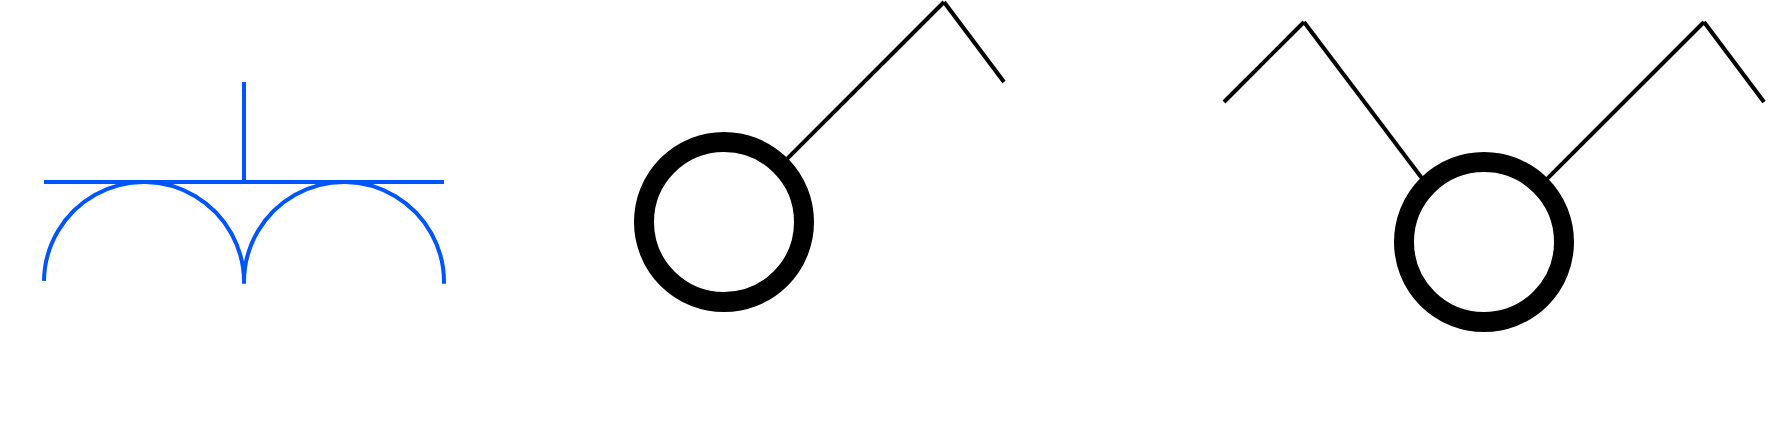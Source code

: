 <mxfile version="16.4.3" type="github"><diagram id="cntCQI1XtZ0V-IBXsAYO" name="Page-1"><mxGraphModel dx="2021" dy="1073" grid="1" gridSize="10" guides="1" tooltips="1" connect="1" arrows="1" fold="1" page="0" pageScale="1" pageWidth="850" pageHeight="1100" math="0" shadow="0"><root><mxCell id="0"/><mxCell id="1" parent="0"/><mxCell id="JhU5XzfLM84dEJPygy17-12" value="" style="group" vertex="1" connectable="0" parent="1"><mxGeometry x="200.364" y="300" width="239.273" height="169.636" as="geometry"/></mxCell><mxCell id="JhU5XzfLM84dEJPygy17-3" value="" style="verticalLabelPosition=bottom;verticalAlign=top;html=1;shape=mxgraph.basic.arc;startAngle=0.599;endAngle=0.1;fillColor=none;rotation=55;strokeWidth=2;strokeColor=#0055FF;" vertex="1" parent="JhU5XzfLM84dEJPygy17-12"><mxGeometry x="19.636" y="50" width="100" height="100" as="geometry"/></mxCell><mxCell id="JhU5XzfLM84dEJPygy17-4" value="" style="verticalLabelPosition=bottom;verticalAlign=top;html=1;shape=mxgraph.basic.arc;startAngle=0.599;endAngle=0.1;fillColor=none;rotation=55;strokeWidth=2;strokeColor=#0055FF;" vertex="1" parent="JhU5XzfLM84dEJPygy17-12"><mxGeometry x="119.636" y="50" width="100" height="100" as="geometry"/></mxCell><mxCell id="JhU5XzfLM84dEJPygy17-5" value="" style="endArrow=none;html=1;rounded=0;strokeWidth=2;strokeColor=#0055FF;" edge="1" parent="JhU5XzfLM84dEJPygy17-12"><mxGeometry width="50" height="50" relative="1" as="geometry"><mxPoint x="19.636" y="50" as="sourcePoint"/><mxPoint x="219.636" y="50" as="targetPoint"/></mxGeometry></mxCell><mxCell id="JhU5XzfLM84dEJPygy17-6" value="" style="endArrow=none;html=1;rounded=0;strokeWidth=2;strokeColor=#0055FF;" edge="1" parent="JhU5XzfLM84dEJPygy17-12"><mxGeometry width="50" height="50" relative="1" as="geometry"><mxPoint x="119.636" y="50" as="sourcePoint"/><mxPoint x="119.636" as="targetPoint"/></mxGeometry></mxCell><mxCell id="JhU5XzfLM84dEJPygy17-19" value="" style="group" vertex="1" connectable="0" parent="1"><mxGeometry x="520" y="260" width="180" height="150" as="geometry"/></mxCell><mxCell id="JhU5XzfLM84dEJPygy17-13" value="" style="ellipse;whiteSpace=wrap;html=1;aspect=fixed;strokeColor=#000000;strokeWidth=10;fillColor=none;" vertex="1" parent="JhU5XzfLM84dEJPygy17-19"><mxGeometry y="70" width="80" height="80" as="geometry"/></mxCell><mxCell id="JhU5XzfLM84dEJPygy17-14" value="" style="endArrow=none;html=1;rounded=0;strokeColor=#000000;strokeWidth=2;exitX=1;exitY=0;exitDx=0;exitDy=0;" edge="1" parent="JhU5XzfLM84dEJPygy17-19" source="JhU5XzfLM84dEJPygy17-13"><mxGeometry width="50" height="50" relative="1" as="geometry"><mxPoint x="-40" y="290" as="sourcePoint"/><mxPoint x="150" as="targetPoint"/></mxGeometry></mxCell><mxCell id="JhU5XzfLM84dEJPygy17-15" value="" style="endArrow=none;html=1;rounded=0;strokeColor=#000000;strokeWidth=2;" edge="1" parent="JhU5XzfLM84dEJPygy17-19"><mxGeometry width="50" height="50" relative="1" as="geometry"><mxPoint x="150" as="sourcePoint"/><mxPoint x="180" y="40" as="targetPoint"/></mxGeometry></mxCell><mxCell id="JhU5XzfLM84dEJPygy17-31" value="" style="group" vertex="1" connectable="0" parent="1"><mxGeometry x="800" y="270" width="280" height="150" as="geometry"/></mxCell><mxCell id="JhU5XzfLM84dEJPygy17-21" value="" style="ellipse;whiteSpace=wrap;html=1;aspect=fixed;strokeColor=#000000;strokeWidth=10;fillColor=none;" vertex="1" parent="JhU5XzfLM84dEJPygy17-31"><mxGeometry x="100" y="70" width="80" height="80" as="geometry"/></mxCell><mxCell id="JhU5XzfLM84dEJPygy17-22" value="" style="endArrow=none;html=1;rounded=0;strokeColor=#000000;strokeWidth=2;exitX=1;exitY=0;exitDx=0;exitDy=0;" edge="1" parent="JhU5XzfLM84dEJPygy17-31" source="JhU5XzfLM84dEJPygy17-21"><mxGeometry width="50" height="50" relative="1" as="geometry"><mxPoint x="60" y="290" as="sourcePoint"/><mxPoint x="250" as="targetPoint"/></mxGeometry></mxCell><mxCell id="JhU5XzfLM84dEJPygy17-23" value="" style="endArrow=none;html=1;rounded=0;strokeColor=#000000;strokeWidth=2;" edge="1" parent="JhU5XzfLM84dEJPygy17-31"><mxGeometry width="50" height="50" relative="1" as="geometry"><mxPoint x="250" as="sourcePoint"/><mxPoint x="280" y="40" as="targetPoint"/></mxGeometry></mxCell><mxCell id="JhU5XzfLM84dEJPygy17-29" value="" style="endArrow=none;html=1;rounded=0;strokeColor=#000000;strokeWidth=2;exitX=0;exitY=0;exitDx=0;exitDy=0;" edge="1" parent="JhU5XzfLM84dEJPygy17-31" source="JhU5XzfLM84dEJPygy17-21"><mxGeometry width="50" height="50" relative="1" as="geometry"><mxPoint x="-320" y="280" as="sourcePoint"/><mxPoint x="50" as="targetPoint"/></mxGeometry></mxCell><mxCell id="JhU5XzfLM84dEJPygy17-30" value="" style="endArrow=none;html=1;rounded=0;strokeColor=#000000;strokeWidth=2;" edge="1" parent="JhU5XzfLM84dEJPygy17-31"><mxGeometry width="50" height="50" relative="1" as="geometry"><mxPoint x="10" y="40" as="sourcePoint"/><mxPoint x="50" as="targetPoint"/></mxGeometry></mxCell></root></mxGraphModel></diagram></mxfile>